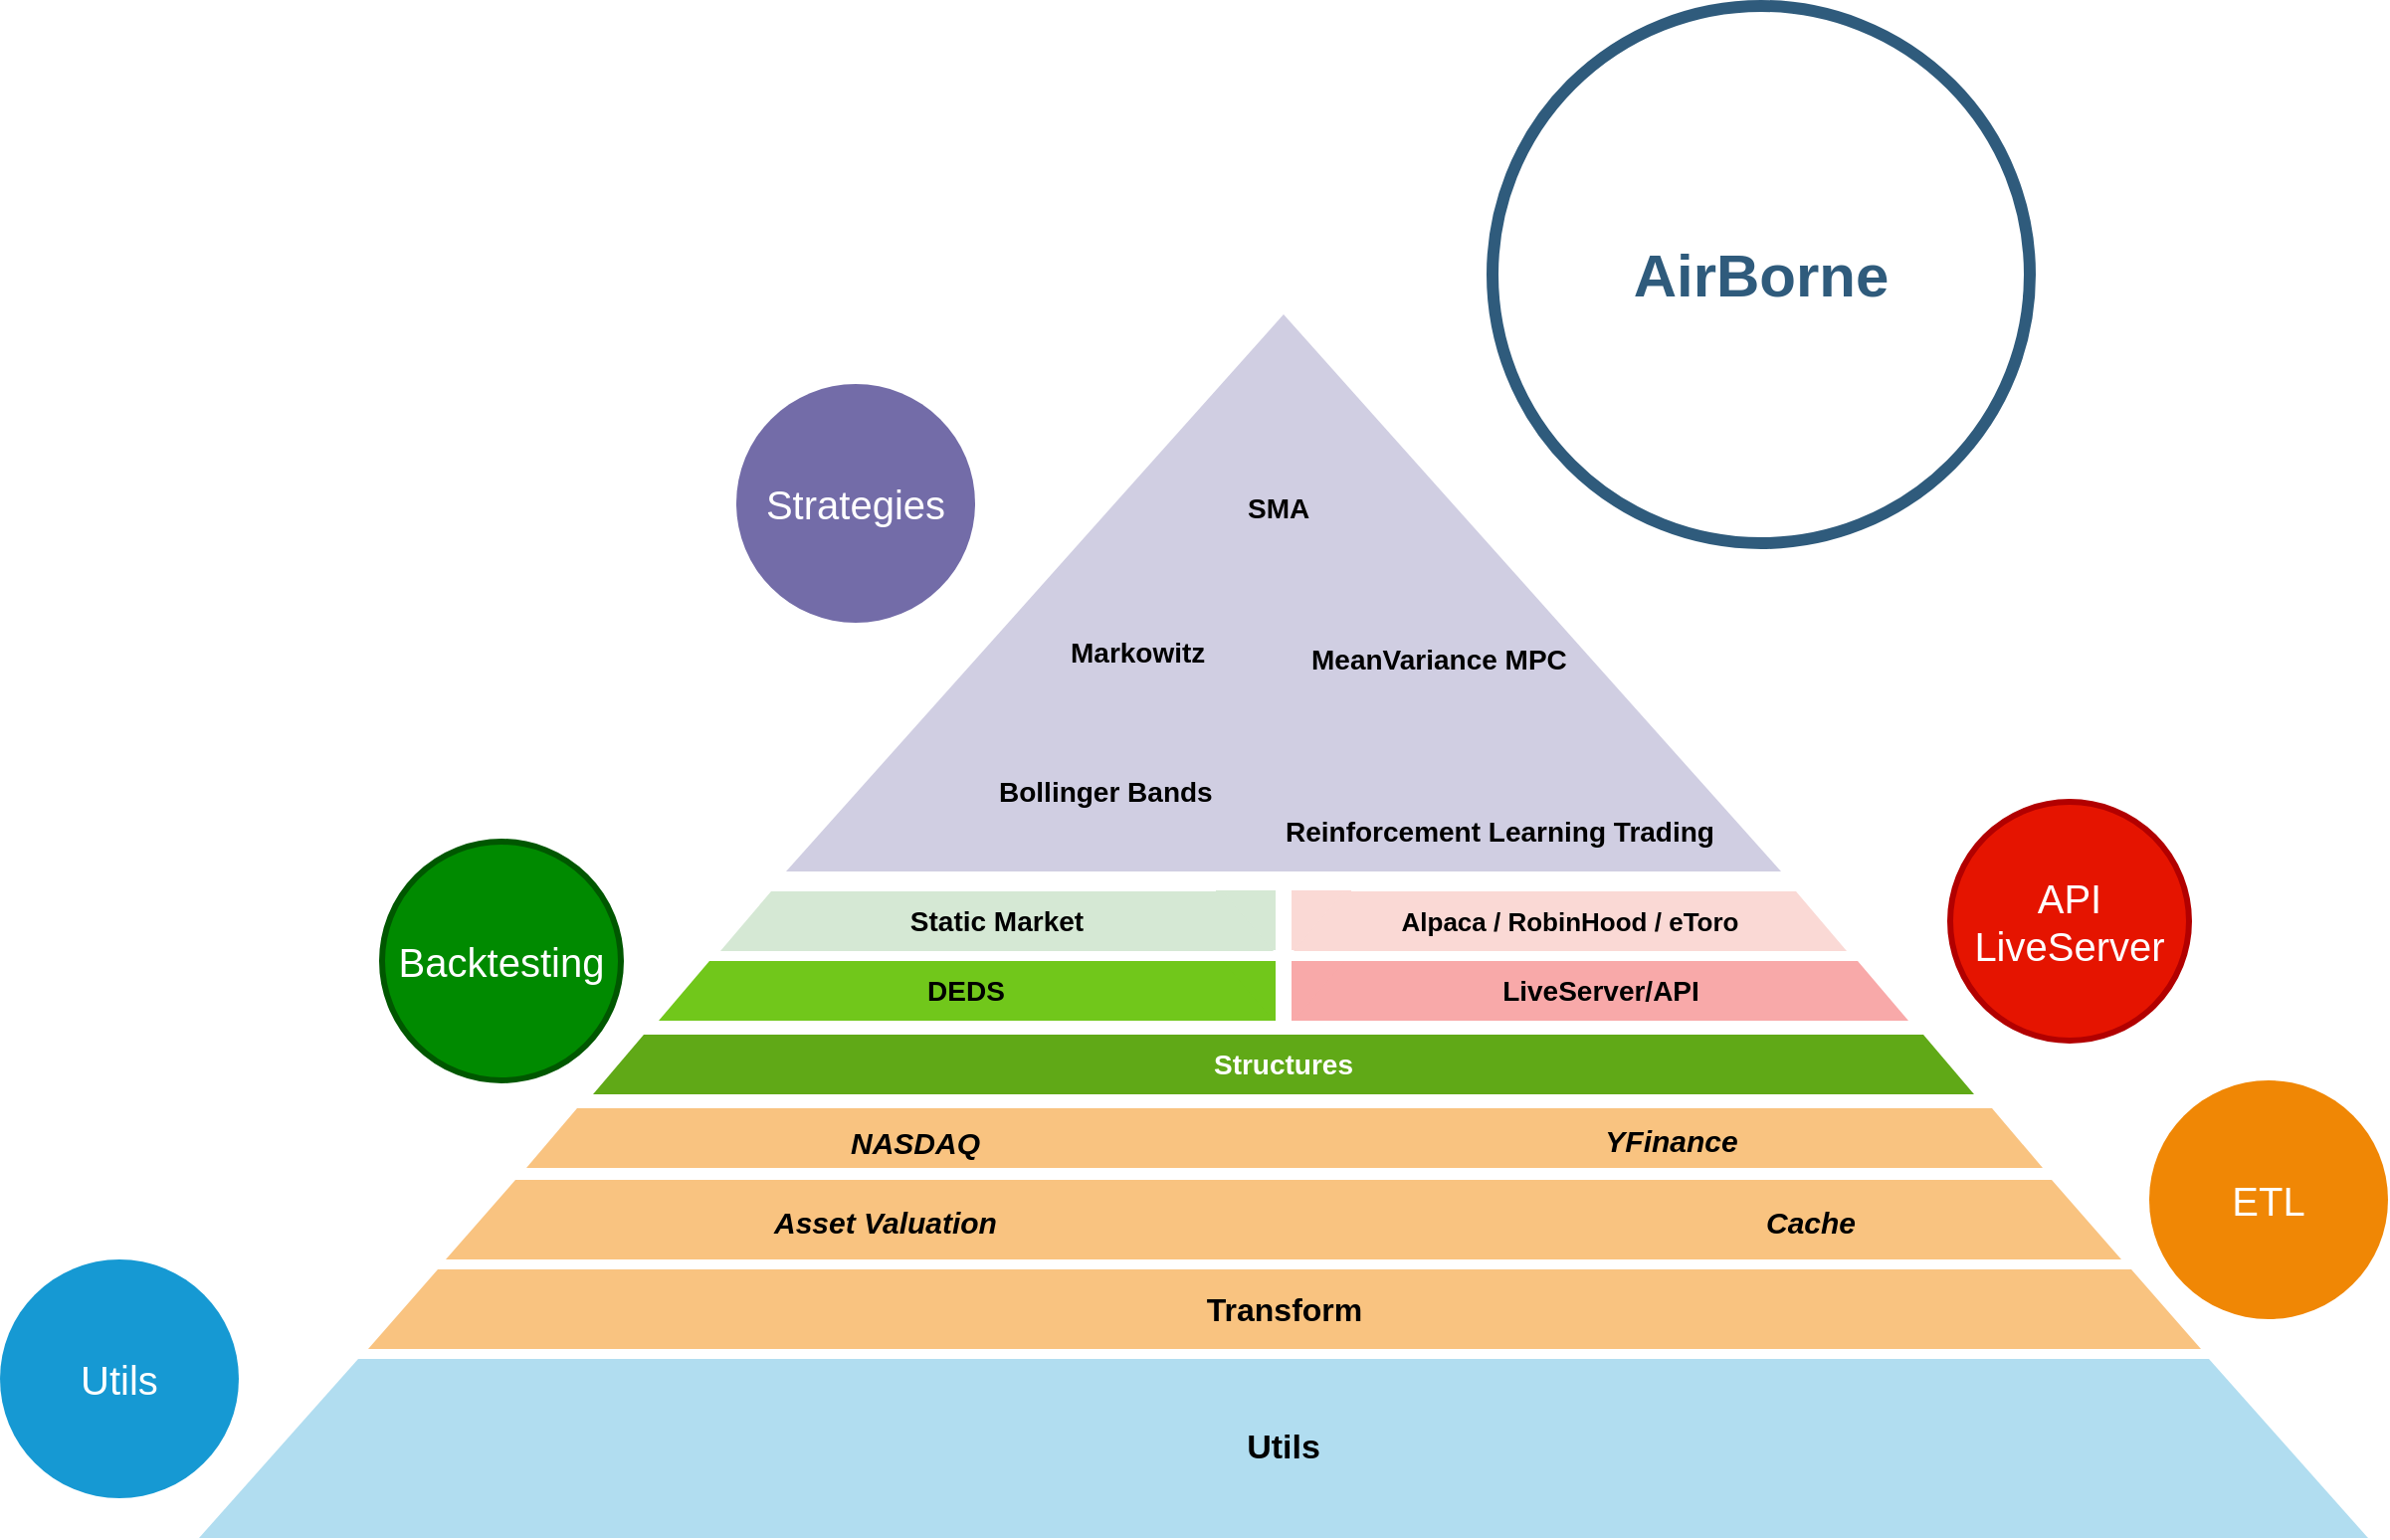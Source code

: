 <mxfile version="21.6.5" type="device">
  <diagram id="6a731a19-8d31-9384-78a2-239565b7b9f0" name="Page-1">
    <mxGraphModel dx="5556" dy="1220" grid="1" gridSize="10" guides="1" tooltips="1" connect="1" arrows="1" fold="1" page="1" pageScale="1" pageWidth="1169" pageHeight="827" background="none" math="0" shadow="0">
      <root>
        <mxCell id="0" />
        <mxCell id="1" parent="0" />
        <mxCell id="ugfsJBZ09-f-RJtOP3QH-1603" value="" style="group" vertex="1" connectable="0" parent="1">
          <mxGeometry x="-2360" y="29" width="1200" height="770" as="geometry" />
        </mxCell>
        <mxCell id="1350" value="Utils" style="ellipse;whiteSpace=wrap;html=1;shadow=0;fontFamily=Helvetica;fontSize=20;fontColor=#FFFFFF;align=center;strokeWidth=3;fillColor=#1699D3;strokeColor=none;" parent="ugfsJBZ09-f-RJtOP3QH-1603" vertex="1">
          <mxGeometry y="630" width="120" height="120" as="geometry" />
        </mxCell>
        <mxCell id="1351" value="ETL" style="ellipse;whiteSpace=wrap;html=1;shadow=0;fontFamily=Helvetica;fontSize=20;fontColor=#FFFFFF;align=center;strokeWidth=3;fillColor=#F08705;strokeColor=none;gradientColor=none;" parent="ugfsJBZ09-f-RJtOP3QH-1603" vertex="1">
          <mxGeometry x="1080" y="540" width="120" height="120" as="geometry" />
        </mxCell>
        <mxCell id="1515" value="AirBorne" style="ellipse;whiteSpace=wrap;html=1;shadow=0;fontFamily=Helvetica;fontSize=30;fontColor=#2F5B7C;align=center;strokeColor=#2F5B7C;strokeWidth=6;fillColor=#FFFFFF;fontStyle=1;gradientColor=none;" parent="ugfsJBZ09-f-RJtOP3QH-1603" vertex="1">
          <mxGeometry x="750" width="270" height="270" as="geometry" />
        </mxCell>
        <mxCell id="ugfsJBZ09-f-RJtOP3QH-1557" value="Utils" style="shape=trapezoid;perimeter=trapezoidPerimeter;whiteSpace=wrap;html=1;fixedSize=1;size=80;movable=1;resizable=1;rotatable=1;deletable=1;editable=1;locked=0;connectable=1;fillColor=#b1ddf0;strokeColor=none;fontStyle=1;fontSize=17;" vertex="1" parent="ugfsJBZ09-f-RJtOP3QH-1603">
          <mxGeometry x="100" y="680" width="1090" height="90" as="geometry" />
        </mxCell>
        <mxCell id="ugfsJBZ09-f-RJtOP3QH-1558" value="Transform" style="shape=trapezoid;perimeter=trapezoidPerimeter;whiteSpace=wrap;html=1;fixedSize=1;size=35;movable=1;resizable=1;rotatable=1;deletable=1;editable=1;locked=0;connectable=1;fillColor=#f9c380;strokeColor=none;fontSize=16;fontStyle=1" vertex="1" parent="ugfsJBZ09-f-RJtOP3QH-1603">
          <mxGeometry x="185" y="635" width="921" height="40" as="geometry" />
        </mxCell>
        <mxCell id="ugfsJBZ09-f-RJtOP3QH-1567" value="" style="shape=trapezoid;perimeter=trapezoidPerimeter;whiteSpace=wrap;html=1;fixedSize=1;size=35;movable=1;resizable=1;rotatable=1;deletable=1;editable=1;locked=0;connectable=1;fillColor=#f9c380;strokeColor=none;fontStyle=1" vertex="1" parent="ugfsJBZ09-f-RJtOP3QH-1603">
          <mxGeometry x="224" y="590" width="842" height="40" as="geometry" />
        </mxCell>
        <mxCell id="ugfsJBZ09-f-RJtOP3QH-1568" value="Asset Valuation" style="text;align=center;fillColor=none;whiteSpace=wrap;fontStyle=3;fontSize=15;" vertex="1" parent="ugfsJBZ09-f-RJtOP3QH-1603">
          <mxGeometry x="380" y="596" width="130" height="30" as="geometry" />
        </mxCell>
        <mxCell id="ugfsJBZ09-f-RJtOP3QH-1569" value="Cache" style="text;align=center;fillColor=none;whiteSpace=wrap;fontStyle=3;fontSize=15;" vertex="1" parent="ugfsJBZ09-f-RJtOP3QH-1603">
          <mxGeometry x="860" y="596" width="100" height="30" as="geometry" />
        </mxCell>
        <mxCell id="ugfsJBZ09-f-RJtOP3QH-1570" value="" style="shape=trapezoid;perimeter=trapezoidPerimeter;whiteSpace=wrap;html=1;fixedSize=1;size=25.5;movable=1;resizable=1;rotatable=1;deletable=1;editable=1;locked=0;connectable=1;fillColor=#f9c380;strokeColor=none;" vertex="1" parent="ugfsJBZ09-f-RJtOP3QH-1603">
          <mxGeometry x="264.5" y="554" width="762" height="30" as="geometry" />
        </mxCell>
        <mxCell id="ugfsJBZ09-f-RJtOP3QH-1572" value="NASDAQ" style="text;align=center;fillColor=none;whiteSpace=wrap;fontStyle=3;fontSize=15;" vertex="1" parent="ugfsJBZ09-f-RJtOP3QH-1603">
          <mxGeometry x="410" y="556" width="100" height="30" as="geometry" />
        </mxCell>
        <mxCell id="ugfsJBZ09-f-RJtOP3QH-1573" value="YFinance" style="text;align=center;fillColor=none;whiteSpace=wrap;fontStyle=3;fontSize=15;" vertex="1" parent="ugfsJBZ09-f-RJtOP3QH-1603">
          <mxGeometry x="790" y="555" width="100" height="30" as="geometry" />
        </mxCell>
        <mxCell id="ugfsJBZ09-f-RJtOP3QH-1574" value="API&lt;br&gt;LiveServer" style="ellipse;whiteSpace=wrap;html=1;shadow=0;fontFamily=Helvetica;fontSize=20;fontColor=#ffffff;align=center;strokeWidth=3;fillColor=#e51400;strokeColor=#B20000;" vertex="1" parent="ugfsJBZ09-f-RJtOP3QH-1603">
          <mxGeometry x="980" y="400" width="120" height="120" as="geometry" />
        </mxCell>
        <mxCell id="ugfsJBZ09-f-RJtOP3QH-1576" value="Structures" style="shape=trapezoid;perimeter=trapezoidPerimeter;whiteSpace=wrap;html=1;fixedSize=1;size=25.5;movable=1;resizable=1;rotatable=1;deletable=1;editable=1;locked=0;connectable=1;fillColor=#60a917;strokeColor=none;fontStyle=1;fontSize=14;fontColor=#FFFFFF;" vertex="1" parent="ugfsJBZ09-f-RJtOP3QH-1603">
          <mxGeometry x="298" y="517" width="694" height="30" as="geometry" />
        </mxCell>
        <mxCell id="ugfsJBZ09-f-RJtOP3QH-1585" value="" style="group;fontStyle=1;strokeColor=none;fillColor=none;container=0;" vertex="1" connectable="0" parent="ugfsJBZ09-f-RJtOP3QH-1603">
          <mxGeometry x="649" y="480" width="310" height="30" as="geometry" />
        </mxCell>
        <mxCell id="ugfsJBZ09-f-RJtOP3QH-1587" value="" style="triangle;whiteSpace=wrap;html=1;rotation=-90;fillColor=#d0cee2;dashed=1;dashPattern=12 12;strokeColor=none;" vertex="1" parent="ugfsJBZ09-f-RJtOP3QH-1603">
          <mxGeometry x="505" y="45" width="280" height="500" as="geometry" />
        </mxCell>
        <mxCell id="ugfsJBZ09-f-RJtOP3QH-1588" value="" style="rounded=0;whiteSpace=wrap;html=1;fillColor=#d5e8d4;strokeColor=none;container=0;gradientColor=none;" vertex="1" parent="ugfsJBZ09-f-RJtOP3QH-1603">
          <mxGeometry x="611" y="444.5" width="30" height="30" as="geometry" />
        </mxCell>
        <mxCell id="ugfsJBZ09-f-RJtOP3QH-1582" value="Static Market" style="shape=trapezoid;perimeter=trapezoidPerimeter;whiteSpace=wrap;html=1;fixedSize=1;size=25.5;movable=1;resizable=1;rotatable=1;deletable=1;editable=1;locked=0;connectable=1;fillColor=#d5e8d4;strokeColor=none;container=0;fontStyle=1;gradientColor=none;fontSize=14;" vertex="1" parent="ugfsJBZ09-f-RJtOP3QH-1603">
          <mxGeometry x="362" y="445" width="278" height="30" as="geometry" />
        </mxCell>
        <mxCell id="ugfsJBZ09-f-RJtOP3QH-1592" value="" style="rounded=0;whiteSpace=wrap;html=1;fillColor=#fad9d5;strokeColor=none;container=0;" vertex="1" parent="ugfsJBZ09-f-RJtOP3QH-1603">
          <mxGeometry x="649" y="444.5" width="30" height="30" as="geometry" />
        </mxCell>
        <mxCell id="ugfsJBZ09-f-RJtOP3QH-1581" value="Alpaca / RobinHood / eToro" style="shape=trapezoid;perimeter=trapezoidPerimeter;whiteSpace=wrap;html=1;fixedSize=1;size=25.5;movable=1;resizable=1;rotatable=1;deletable=1;editable=1;locked=0;connectable=1;fillColor=#fad9d5;strokeColor=none;fontStyle=1;fontSize=13;container=0;" vertex="1" parent="ugfsJBZ09-f-RJtOP3QH-1603">
          <mxGeometry x="650" y="445" width="278" height="30" as="geometry" />
        </mxCell>
        <mxCell id="ugfsJBZ09-f-RJtOP3QH-1584" value="" style="rounded=0;whiteSpace=wrap;html=1;fillColor=#f8a9a9;strokeColor=none;container=0;" vertex="1" parent="ugfsJBZ09-f-RJtOP3QH-1603">
          <mxGeometry x="649" y="480" width="30" height="30" as="geometry" />
        </mxCell>
        <mxCell id="ugfsJBZ09-f-RJtOP3QH-1580" value="&lt;b&gt;&lt;font style=&quot;font-size: 14px;&quot;&gt;LiveServer/API&lt;/font&gt;&lt;/b&gt;" style="shape=trapezoid;perimeter=trapezoidPerimeter;whiteSpace=wrap;html=1;fixedSize=1;size=25.5;movable=1;resizable=1;rotatable=1;deletable=1;editable=1;locked=0;connectable=1;fillColor=#F8A9A9;strokeColor=none;container=0;" vertex="1" parent="ugfsJBZ09-f-RJtOP3QH-1603">
          <mxGeometry x="650" y="480" width="309" height="30" as="geometry" />
        </mxCell>
        <mxCell id="ugfsJBZ09-f-RJtOP3QH-1583" value="" style="rounded=0;whiteSpace=wrap;html=1;fillColor=#71C71B;strokeColor=none;container=0;fontColor=#ffffff;" vertex="1" parent="ugfsJBZ09-f-RJtOP3QH-1603">
          <mxGeometry x="611" y="480" width="30" height="30" as="geometry" />
        </mxCell>
        <mxCell id="ugfsJBZ09-f-RJtOP3QH-1577" value="DEDS" style="shape=trapezoid;perimeter=trapezoidPerimeter;whiteSpace=wrap;html=1;fixedSize=1;size=25.5;movable=1;resizable=1;rotatable=1;deletable=1;editable=1;locked=0;connectable=1;fillColor=#71c71b;strokeColor=none;container=0;fontColor=default;gradientColor=none;fontStyle=1;fontSize=14;" vertex="1" parent="ugfsJBZ09-f-RJtOP3QH-1603">
          <mxGeometry x="331" y="480" width="309" height="30" as="geometry" />
        </mxCell>
        <mxCell id="1356" value="Backtesting" style="ellipse;whiteSpace=wrap;html=1;shadow=0;fontFamily=Helvetica;fontSize=20;fontColor=#ffffff;align=center;strokeWidth=3;fillColor=#008a00;strokeColor=#005700;" parent="ugfsJBZ09-f-RJtOP3QH-1603" vertex="1">
          <mxGeometry x="192" y="420" width="120" height="120" as="geometry" />
        </mxCell>
        <mxCell id="1354" value="Strategies" style="ellipse;whiteSpace=wrap;html=1;shadow=0;fontFamily=Helvetica;fontSize=20;fontColor=#FFFFFF;align=center;strokeWidth=3;fillColor=#736ca8;strokeColor=none;" parent="ugfsJBZ09-f-RJtOP3QH-1603" vertex="1">
          <mxGeometry x="370" y="190" width="120" height="120" as="geometry" />
        </mxCell>
        <mxCell id="ugfsJBZ09-f-RJtOP3QH-1596" value="Markowitz" style="text;fillColor=none;fontStyle=1;fontSize=14;" vertex="1" parent="ugfsJBZ09-f-RJtOP3QH-1603">
          <mxGeometry x="536" y="310" width="75" height="26" as="geometry" />
        </mxCell>
        <mxCell id="ugfsJBZ09-f-RJtOP3QH-1597" value="SMA" style="text;fillColor=none;fontStyle=1;fontSize=14;" vertex="1" parent="ugfsJBZ09-f-RJtOP3QH-1603">
          <mxGeometry x="625" y="237.5" width="40" height="25" as="geometry" />
        </mxCell>
        <mxCell id="ugfsJBZ09-f-RJtOP3QH-1598" value="MeanVariance MPC" style="text;fillColor=none;fontStyle=1;fontSize=14;" vertex="1" parent="ugfsJBZ09-f-RJtOP3QH-1603">
          <mxGeometry x="657" y="313.5" width="120" height="30" as="geometry" />
        </mxCell>
        <mxCell id="ugfsJBZ09-f-RJtOP3QH-1599" value="Bollinger Bands&#xa;" style="text;fillColor=none;fontStyle=1;fontSize=14;" vertex="1" parent="ugfsJBZ09-f-RJtOP3QH-1603">
          <mxGeometry x="500" y="380" width="40" height="25" as="geometry" />
        </mxCell>
        <mxCell id="ugfsJBZ09-f-RJtOP3QH-1600" value="Reinforcement Learning Trading" style="text;fillColor=none;fontStyle=1;fontSize=14;" vertex="1" parent="ugfsJBZ09-f-RJtOP3QH-1603">
          <mxGeometry x="644" y="400" width="40" height="25" as="geometry" />
        </mxCell>
      </root>
    </mxGraphModel>
  </diagram>
</mxfile>
